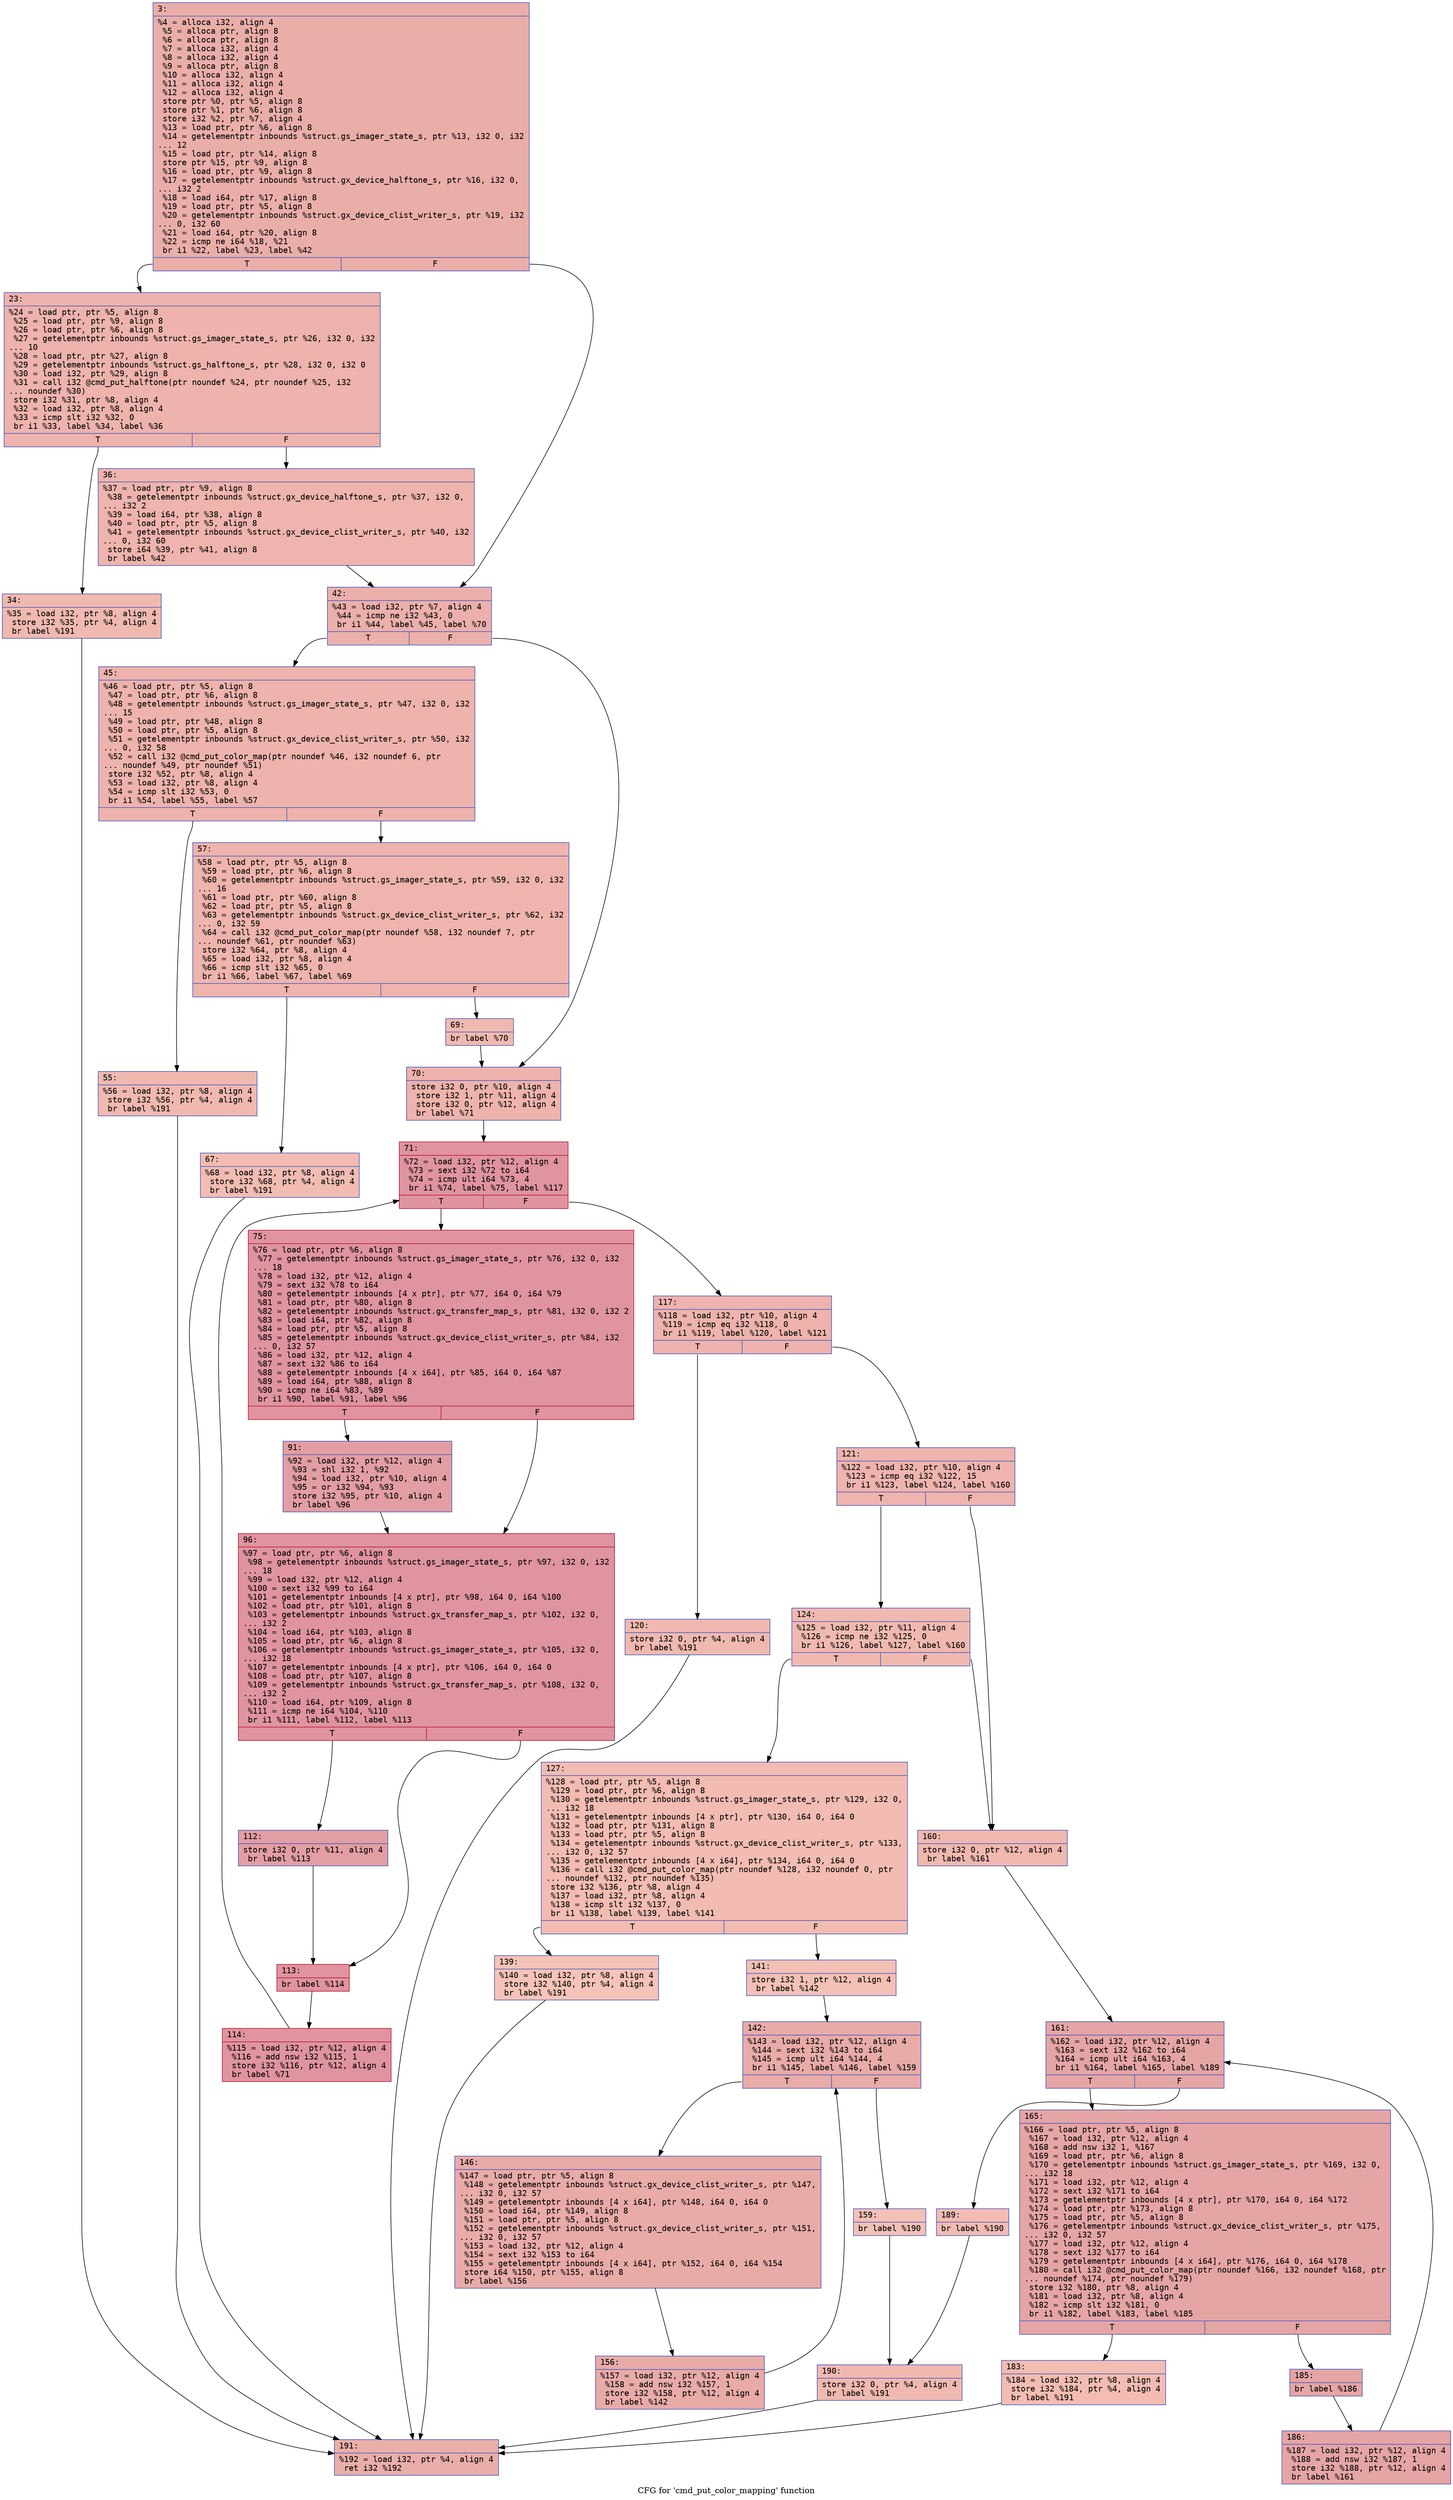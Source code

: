 digraph "CFG for 'cmd_put_color_mapping' function" {
	label="CFG for 'cmd_put_color_mapping' function";

	Node0x600003239a40 [shape=record,color="#3d50c3ff", style=filled, fillcolor="#d0473d70" fontname="Courier",label="{3:\l|  %4 = alloca i32, align 4\l  %5 = alloca ptr, align 8\l  %6 = alloca ptr, align 8\l  %7 = alloca i32, align 4\l  %8 = alloca i32, align 4\l  %9 = alloca ptr, align 8\l  %10 = alloca i32, align 4\l  %11 = alloca i32, align 4\l  %12 = alloca i32, align 4\l  store ptr %0, ptr %5, align 8\l  store ptr %1, ptr %6, align 8\l  store i32 %2, ptr %7, align 4\l  %13 = load ptr, ptr %6, align 8\l  %14 = getelementptr inbounds %struct.gs_imager_state_s, ptr %13, i32 0, i32\l... 12\l  %15 = load ptr, ptr %14, align 8\l  store ptr %15, ptr %9, align 8\l  %16 = load ptr, ptr %9, align 8\l  %17 = getelementptr inbounds %struct.gx_device_halftone_s, ptr %16, i32 0,\l... i32 2\l  %18 = load i64, ptr %17, align 8\l  %19 = load ptr, ptr %5, align 8\l  %20 = getelementptr inbounds %struct.gx_device_clist_writer_s, ptr %19, i32\l... 0, i32 60\l  %21 = load i64, ptr %20, align 8\l  %22 = icmp ne i64 %18, %21\l  br i1 %22, label %23, label %42\l|{<s0>T|<s1>F}}"];
	Node0x600003239a40:s0 -> Node0x600003239db0[tooltip="3 -> 23\nProbability 50.00%" ];
	Node0x600003239a40:s1 -> Node0x600003239ea0[tooltip="3 -> 42\nProbability 50.00%" ];
	Node0x600003239db0 [shape=record,color="#3d50c3ff", style=filled, fillcolor="#d6524470" fontname="Courier",label="{23:\l|  %24 = load ptr, ptr %5, align 8\l  %25 = load ptr, ptr %9, align 8\l  %26 = load ptr, ptr %6, align 8\l  %27 = getelementptr inbounds %struct.gs_imager_state_s, ptr %26, i32 0, i32\l... 10\l  %28 = load ptr, ptr %27, align 8\l  %29 = getelementptr inbounds %struct.gs_halftone_s, ptr %28, i32 0, i32 0\l  %30 = load i32, ptr %29, align 8\l  %31 = call i32 @cmd_put_halftone(ptr noundef %24, ptr noundef %25, i32\l... noundef %30)\l  store i32 %31, ptr %8, align 4\l  %32 = load i32, ptr %8, align 4\l  %33 = icmp slt i32 %32, 0\l  br i1 %33, label %34, label %36\l|{<s0>T|<s1>F}}"];
	Node0x600003239db0:s0 -> Node0x600003239e00[tooltip="23 -> 34\nProbability 37.50%" ];
	Node0x600003239db0:s1 -> Node0x600003239e50[tooltip="23 -> 36\nProbability 62.50%" ];
	Node0x600003239e00 [shape=record,color="#3d50c3ff", style=filled, fillcolor="#de614d70" fontname="Courier",label="{34:\l|  %35 = load i32, ptr %8, align 4\l  store i32 %35, ptr %4, align 4\l  br label %191\l}"];
	Node0x600003239e00 -> Node0x60000323a8f0[tooltip="34 -> 191\nProbability 100.00%" ];
	Node0x600003239e50 [shape=record,color="#3d50c3ff", style=filled, fillcolor="#d8564670" fontname="Courier",label="{36:\l|  %37 = load ptr, ptr %9, align 8\l  %38 = getelementptr inbounds %struct.gx_device_halftone_s, ptr %37, i32 0,\l... i32 2\l  %39 = load i64, ptr %38, align 8\l  %40 = load ptr, ptr %5, align 8\l  %41 = getelementptr inbounds %struct.gx_device_clist_writer_s, ptr %40, i32\l... 0, i32 60\l  store i64 %39, ptr %41, align 8\l  br label %42\l}"];
	Node0x600003239e50 -> Node0x600003239ea0[tooltip="36 -> 42\nProbability 100.00%" ];
	Node0x600003239ea0 [shape=record,color="#3d50c3ff", style=filled, fillcolor="#d24b4070" fontname="Courier",label="{42:\l|  %43 = load i32, ptr %7, align 4\l  %44 = icmp ne i32 %43, 0\l  br i1 %44, label %45, label %70\l|{<s0>T|<s1>F}}"];
	Node0x600003239ea0:s0 -> Node0x600003239ef0[tooltip="42 -> 45\nProbability 62.50%" ];
	Node0x600003239ea0:s1 -> Node0x60000323a080[tooltip="42 -> 70\nProbability 37.50%" ];
	Node0x600003239ef0 [shape=record,color="#3d50c3ff", style=filled, fillcolor="#d6524470" fontname="Courier",label="{45:\l|  %46 = load ptr, ptr %5, align 8\l  %47 = load ptr, ptr %6, align 8\l  %48 = getelementptr inbounds %struct.gs_imager_state_s, ptr %47, i32 0, i32\l... 15\l  %49 = load ptr, ptr %48, align 8\l  %50 = load ptr, ptr %5, align 8\l  %51 = getelementptr inbounds %struct.gx_device_clist_writer_s, ptr %50, i32\l... 0, i32 58\l  %52 = call i32 @cmd_put_color_map(ptr noundef %46, i32 noundef 6, ptr\l... noundef %49, ptr noundef %51)\l  store i32 %52, ptr %8, align 4\l  %53 = load i32, ptr %8, align 4\l  %54 = icmp slt i32 %53, 0\l  br i1 %54, label %55, label %57\l|{<s0>T|<s1>F}}"];
	Node0x600003239ef0:s0 -> Node0x600003239f40[tooltip="45 -> 55\nProbability 37.50%" ];
	Node0x600003239ef0:s1 -> Node0x600003239f90[tooltip="45 -> 57\nProbability 62.50%" ];
	Node0x600003239f40 [shape=record,color="#3d50c3ff", style=filled, fillcolor="#de614d70" fontname="Courier",label="{55:\l|  %56 = load i32, ptr %8, align 4\l  store i32 %56, ptr %4, align 4\l  br label %191\l}"];
	Node0x600003239f40 -> Node0x60000323a8f0[tooltip="55 -> 191\nProbability 100.00%" ];
	Node0x600003239f90 [shape=record,color="#3d50c3ff", style=filled, fillcolor="#d8564670" fontname="Courier",label="{57:\l|  %58 = load ptr, ptr %5, align 8\l  %59 = load ptr, ptr %6, align 8\l  %60 = getelementptr inbounds %struct.gs_imager_state_s, ptr %59, i32 0, i32\l... 16\l  %61 = load ptr, ptr %60, align 8\l  %62 = load ptr, ptr %5, align 8\l  %63 = getelementptr inbounds %struct.gx_device_clist_writer_s, ptr %62, i32\l... 0, i32 59\l  %64 = call i32 @cmd_put_color_map(ptr noundef %58, i32 noundef 7, ptr\l... noundef %61, ptr noundef %63)\l  store i32 %64, ptr %8, align 4\l  %65 = load i32, ptr %8, align 4\l  %66 = icmp slt i32 %65, 0\l  br i1 %66, label %67, label %69\l|{<s0>T|<s1>F}}"];
	Node0x600003239f90:s0 -> Node0x600003239fe0[tooltip="57 -> 67\nProbability 37.50%" ];
	Node0x600003239f90:s1 -> Node0x60000323a030[tooltip="57 -> 69\nProbability 62.50%" ];
	Node0x600003239fe0 [shape=record,color="#3d50c3ff", style=filled, fillcolor="#e1675170" fontname="Courier",label="{67:\l|  %68 = load i32, ptr %8, align 4\l  store i32 %68, ptr %4, align 4\l  br label %191\l}"];
	Node0x600003239fe0 -> Node0x60000323a8f0[tooltip="67 -> 191\nProbability 100.00%" ];
	Node0x60000323a030 [shape=record,color="#3d50c3ff", style=filled, fillcolor="#de614d70" fontname="Courier",label="{69:\l|  br label %70\l}"];
	Node0x60000323a030 -> Node0x60000323a080[tooltip="69 -> 70\nProbability 100.00%" ];
	Node0x60000323a080 [shape=record,color="#3d50c3ff", style=filled, fillcolor="#d6524470" fontname="Courier",label="{70:\l|  store i32 0, ptr %10, align 4\l  store i32 1, ptr %11, align 4\l  store i32 0, ptr %12, align 4\l  br label %71\l}"];
	Node0x60000323a080 -> Node0x60000323a0d0[tooltip="70 -> 71\nProbability 100.00%" ];
	Node0x60000323a0d0 [shape=record,color="#b70d28ff", style=filled, fillcolor="#b70d2870" fontname="Courier",label="{71:\l|  %72 = load i32, ptr %12, align 4\l  %73 = sext i32 %72 to i64\l  %74 = icmp ult i64 %73, 4\l  br i1 %74, label %75, label %117\l|{<s0>T|<s1>F}}"];
	Node0x60000323a0d0:s0 -> Node0x60000323a120[tooltip="71 -> 75\nProbability 96.88%" ];
	Node0x60000323a0d0:s1 -> Node0x60000323a300[tooltip="71 -> 117\nProbability 3.12%" ];
	Node0x60000323a120 [shape=record,color="#b70d28ff", style=filled, fillcolor="#b70d2870" fontname="Courier",label="{75:\l|  %76 = load ptr, ptr %6, align 8\l  %77 = getelementptr inbounds %struct.gs_imager_state_s, ptr %76, i32 0, i32\l... 18\l  %78 = load i32, ptr %12, align 4\l  %79 = sext i32 %78 to i64\l  %80 = getelementptr inbounds [4 x ptr], ptr %77, i64 0, i64 %79\l  %81 = load ptr, ptr %80, align 8\l  %82 = getelementptr inbounds %struct.gx_transfer_map_s, ptr %81, i32 0, i32 2\l  %83 = load i64, ptr %82, align 8\l  %84 = load ptr, ptr %5, align 8\l  %85 = getelementptr inbounds %struct.gx_device_clist_writer_s, ptr %84, i32\l... 0, i32 57\l  %86 = load i32, ptr %12, align 4\l  %87 = sext i32 %86 to i64\l  %88 = getelementptr inbounds [4 x i64], ptr %85, i64 0, i64 %87\l  %89 = load i64, ptr %88, align 8\l  %90 = icmp ne i64 %83, %89\l  br i1 %90, label %91, label %96\l|{<s0>T|<s1>F}}"];
	Node0x60000323a120:s0 -> Node0x60000323a170[tooltip="75 -> 91\nProbability 50.00%" ];
	Node0x60000323a120:s1 -> Node0x60000323a1c0[tooltip="75 -> 96\nProbability 50.00%" ];
	Node0x60000323a170 [shape=record,color="#3d50c3ff", style=filled, fillcolor="#be242e70" fontname="Courier",label="{91:\l|  %92 = load i32, ptr %12, align 4\l  %93 = shl i32 1, %92\l  %94 = load i32, ptr %10, align 4\l  %95 = or i32 %94, %93\l  store i32 %95, ptr %10, align 4\l  br label %96\l}"];
	Node0x60000323a170 -> Node0x60000323a1c0[tooltip="91 -> 96\nProbability 100.00%" ];
	Node0x60000323a1c0 [shape=record,color="#b70d28ff", style=filled, fillcolor="#b70d2870" fontname="Courier",label="{96:\l|  %97 = load ptr, ptr %6, align 8\l  %98 = getelementptr inbounds %struct.gs_imager_state_s, ptr %97, i32 0, i32\l... 18\l  %99 = load i32, ptr %12, align 4\l  %100 = sext i32 %99 to i64\l  %101 = getelementptr inbounds [4 x ptr], ptr %98, i64 0, i64 %100\l  %102 = load ptr, ptr %101, align 8\l  %103 = getelementptr inbounds %struct.gx_transfer_map_s, ptr %102, i32 0,\l... i32 2\l  %104 = load i64, ptr %103, align 8\l  %105 = load ptr, ptr %6, align 8\l  %106 = getelementptr inbounds %struct.gs_imager_state_s, ptr %105, i32 0,\l... i32 18\l  %107 = getelementptr inbounds [4 x ptr], ptr %106, i64 0, i64 0\l  %108 = load ptr, ptr %107, align 8\l  %109 = getelementptr inbounds %struct.gx_transfer_map_s, ptr %108, i32 0,\l... i32 2\l  %110 = load i64, ptr %109, align 8\l  %111 = icmp ne i64 %104, %110\l  br i1 %111, label %112, label %113\l|{<s0>T|<s1>F}}"];
	Node0x60000323a1c0:s0 -> Node0x60000323a210[tooltip="96 -> 112\nProbability 50.00%" ];
	Node0x60000323a1c0:s1 -> Node0x60000323a260[tooltip="96 -> 113\nProbability 50.00%" ];
	Node0x60000323a210 [shape=record,color="#3d50c3ff", style=filled, fillcolor="#be242e70" fontname="Courier",label="{112:\l|  store i32 0, ptr %11, align 4\l  br label %113\l}"];
	Node0x60000323a210 -> Node0x60000323a260[tooltip="112 -> 113\nProbability 100.00%" ];
	Node0x60000323a260 [shape=record,color="#b70d28ff", style=filled, fillcolor="#b70d2870" fontname="Courier",label="{113:\l|  br label %114\l}"];
	Node0x60000323a260 -> Node0x60000323a2b0[tooltip="113 -> 114\nProbability 100.00%" ];
	Node0x60000323a2b0 [shape=record,color="#b70d28ff", style=filled, fillcolor="#b70d2870" fontname="Courier",label="{114:\l|  %115 = load i32, ptr %12, align 4\l  %116 = add nsw i32 %115, 1\l  store i32 %116, ptr %12, align 4\l  br label %71\l}"];
	Node0x60000323a2b0 -> Node0x60000323a0d0[tooltip="114 -> 71\nProbability 100.00%" ];
	Node0x60000323a300 [shape=record,color="#3d50c3ff", style=filled, fillcolor="#d6524470" fontname="Courier",label="{117:\l|  %118 = load i32, ptr %10, align 4\l  %119 = icmp eq i32 %118, 0\l  br i1 %119, label %120, label %121\l|{<s0>T|<s1>F}}"];
	Node0x60000323a300:s0 -> Node0x60000323a350[tooltip="117 -> 120\nProbability 37.50%" ];
	Node0x60000323a300:s1 -> Node0x60000323a3a0[tooltip="117 -> 121\nProbability 62.50%" ];
	Node0x60000323a350 [shape=record,color="#3d50c3ff", style=filled, fillcolor="#de614d70" fontname="Courier",label="{120:\l|  store i32 0, ptr %4, align 4\l  br label %191\l}"];
	Node0x60000323a350 -> Node0x60000323a8f0[tooltip="120 -> 191\nProbability 100.00%" ];
	Node0x60000323a3a0 [shape=record,color="#3d50c3ff", style=filled, fillcolor="#d8564670" fontname="Courier",label="{121:\l|  %122 = load i32, ptr %10, align 4\l  %123 = icmp eq i32 %122, 15\l  br i1 %123, label %124, label %160\l|{<s0>T|<s1>F}}"];
	Node0x60000323a3a0:s0 -> Node0x60000323a3f0[tooltip="121 -> 124\nProbability 50.00%" ];
	Node0x60000323a3a0:s1 -> Node0x60000323a670[tooltip="121 -> 160\nProbability 50.00%" ];
	Node0x60000323a3f0 [shape=record,color="#3d50c3ff", style=filled, fillcolor="#de614d70" fontname="Courier",label="{124:\l|  %125 = load i32, ptr %11, align 4\l  %126 = icmp ne i32 %125, 0\l  br i1 %126, label %127, label %160\l|{<s0>T|<s1>F}}"];
	Node0x60000323a3f0:s0 -> Node0x60000323a440[tooltip="124 -> 127\nProbability 62.50%" ];
	Node0x60000323a3f0:s1 -> Node0x60000323a670[tooltip="124 -> 160\nProbability 37.50%" ];
	Node0x60000323a440 [shape=record,color="#3d50c3ff", style=filled, fillcolor="#e1675170" fontname="Courier",label="{127:\l|  %128 = load ptr, ptr %5, align 8\l  %129 = load ptr, ptr %6, align 8\l  %130 = getelementptr inbounds %struct.gs_imager_state_s, ptr %129, i32 0,\l... i32 18\l  %131 = getelementptr inbounds [4 x ptr], ptr %130, i64 0, i64 0\l  %132 = load ptr, ptr %131, align 8\l  %133 = load ptr, ptr %5, align 8\l  %134 = getelementptr inbounds %struct.gx_device_clist_writer_s, ptr %133,\l... i32 0, i32 57\l  %135 = getelementptr inbounds [4 x i64], ptr %134, i64 0, i64 0\l  %136 = call i32 @cmd_put_color_map(ptr noundef %128, i32 noundef 0, ptr\l... noundef %132, ptr noundef %135)\l  store i32 %136, ptr %8, align 4\l  %137 = load i32, ptr %8, align 4\l  %138 = icmp slt i32 %137, 0\l  br i1 %138, label %139, label %141\l|{<s0>T|<s1>F}}"];
	Node0x60000323a440:s0 -> Node0x60000323a490[tooltip="127 -> 139\nProbability 37.50%" ];
	Node0x60000323a440:s1 -> Node0x60000323a4e0[tooltip="127 -> 141\nProbability 62.50%" ];
	Node0x60000323a490 [shape=record,color="#3d50c3ff", style=filled, fillcolor="#e8765c70" fontname="Courier",label="{139:\l|  %140 = load i32, ptr %8, align 4\l  store i32 %140, ptr %4, align 4\l  br label %191\l}"];
	Node0x60000323a490 -> Node0x60000323a8f0[tooltip="139 -> 191\nProbability 100.00%" ];
	Node0x60000323a4e0 [shape=record,color="#3d50c3ff", style=filled, fillcolor="#e5705870" fontname="Courier",label="{141:\l|  store i32 1, ptr %12, align 4\l  br label %142\l}"];
	Node0x60000323a4e0 -> Node0x60000323a530[tooltip="141 -> 142\nProbability 100.00%" ];
	Node0x60000323a530 [shape=record,color="#3d50c3ff", style=filled, fillcolor="#cc403a70" fontname="Courier",label="{142:\l|  %143 = load i32, ptr %12, align 4\l  %144 = sext i32 %143 to i64\l  %145 = icmp ult i64 %144, 4\l  br i1 %145, label %146, label %159\l|{<s0>T|<s1>F}}"];
	Node0x60000323a530:s0 -> Node0x60000323a580[tooltip="142 -> 146\nProbability 96.88%" ];
	Node0x60000323a530:s1 -> Node0x60000323a620[tooltip="142 -> 159\nProbability 3.12%" ];
	Node0x60000323a580 [shape=record,color="#3d50c3ff", style=filled, fillcolor="#cc403a70" fontname="Courier",label="{146:\l|  %147 = load ptr, ptr %5, align 8\l  %148 = getelementptr inbounds %struct.gx_device_clist_writer_s, ptr %147,\l... i32 0, i32 57\l  %149 = getelementptr inbounds [4 x i64], ptr %148, i64 0, i64 0\l  %150 = load i64, ptr %149, align 8\l  %151 = load ptr, ptr %5, align 8\l  %152 = getelementptr inbounds %struct.gx_device_clist_writer_s, ptr %151,\l... i32 0, i32 57\l  %153 = load i32, ptr %12, align 4\l  %154 = sext i32 %153 to i64\l  %155 = getelementptr inbounds [4 x i64], ptr %152, i64 0, i64 %154\l  store i64 %150, ptr %155, align 8\l  br label %156\l}"];
	Node0x60000323a580 -> Node0x60000323a5d0[tooltip="146 -> 156\nProbability 100.00%" ];
	Node0x60000323a5d0 [shape=record,color="#3d50c3ff", style=filled, fillcolor="#cc403a70" fontname="Courier",label="{156:\l|  %157 = load i32, ptr %12, align 4\l  %158 = add nsw i32 %157, 1\l  store i32 %158, ptr %12, align 4\l  br label %142\l}"];
	Node0x60000323a5d0 -> Node0x60000323a530[tooltip="156 -> 142\nProbability 100.00%" ];
	Node0x60000323a620 [shape=record,color="#3d50c3ff", style=filled, fillcolor="#e5705870" fontname="Courier",label="{159:\l|  br label %190\l}"];
	Node0x60000323a620 -> Node0x60000323a8a0[tooltip="159 -> 190\nProbability 100.00%" ];
	Node0x60000323a670 [shape=record,color="#3d50c3ff", style=filled, fillcolor="#dc5d4a70" fontname="Courier",label="{160:\l|  store i32 0, ptr %12, align 4\l  br label %161\l}"];
	Node0x60000323a670 -> Node0x60000323a6c0[tooltip="160 -> 161\nProbability 100.00%" ];
	Node0x60000323a6c0 [shape=record,color="#3d50c3ff", style=filled, fillcolor="#c5333470" fontname="Courier",label="{161:\l|  %162 = load i32, ptr %12, align 4\l  %163 = sext i32 %162 to i64\l  %164 = icmp ult i64 %163, 4\l  br i1 %164, label %165, label %189\l|{<s0>T|<s1>F}}"];
	Node0x60000323a6c0:s0 -> Node0x60000323a710[tooltip="161 -> 165\nProbability 96.88%" ];
	Node0x60000323a6c0:s1 -> Node0x60000323a850[tooltip="161 -> 189\nProbability 3.12%" ];
	Node0x60000323a710 [shape=record,color="#3d50c3ff", style=filled, fillcolor="#c5333470" fontname="Courier",label="{165:\l|  %166 = load ptr, ptr %5, align 8\l  %167 = load i32, ptr %12, align 4\l  %168 = add nsw i32 1, %167\l  %169 = load ptr, ptr %6, align 8\l  %170 = getelementptr inbounds %struct.gs_imager_state_s, ptr %169, i32 0,\l... i32 18\l  %171 = load i32, ptr %12, align 4\l  %172 = sext i32 %171 to i64\l  %173 = getelementptr inbounds [4 x ptr], ptr %170, i64 0, i64 %172\l  %174 = load ptr, ptr %173, align 8\l  %175 = load ptr, ptr %5, align 8\l  %176 = getelementptr inbounds %struct.gx_device_clist_writer_s, ptr %175,\l... i32 0, i32 57\l  %177 = load i32, ptr %12, align 4\l  %178 = sext i32 %177 to i64\l  %179 = getelementptr inbounds [4 x i64], ptr %176, i64 0, i64 %178\l  %180 = call i32 @cmd_put_color_map(ptr noundef %166, i32 noundef %168, ptr\l... noundef %174, ptr noundef %179)\l  store i32 %180, ptr %8, align 4\l  %181 = load i32, ptr %8, align 4\l  %182 = icmp slt i32 %181, 0\l  br i1 %182, label %183, label %185\l|{<s0>T|<s1>F}}"];
	Node0x60000323a710:s0 -> Node0x60000323a760[tooltip="165 -> 183\nProbability 3.12%" ];
	Node0x60000323a710:s1 -> Node0x60000323a7b0[tooltip="165 -> 185\nProbability 96.88%" ];
	Node0x60000323a760 [shape=record,color="#3d50c3ff", style=filled, fillcolor="#e1675170" fontname="Courier",label="{183:\l|  %184 = load i32, ptr %8, align 4\l  store i32 %184, ptr %4, align 4\l  br label %191\l}"];
	Node0x60000323a760 -> Node0x60000323a8f0[tooltip="183 -> 191\nProbability 100.00%" ];
	Node0x60000323a7b0 [shape=record,color="#3d50c3ff", style=filled, fillcolor="#c5333470" fontname="Courier",label="{185:\l|  br label %186\l}"];
	Node0x60000323a7b0 -> Node0x60000323a800[tooltip="185 -> 186\nProbability 100.00%" ];
	Node0x60000323a800 [shape=record,color="#3d50c3ff", style=filled, fillcolor="#c5333470" fontname="Courier",label="{186:\l|  %187 = load i32, ptr %12, align 4\l  %188 = add nsw i32 %187, 1\l  store i32 %188, ptr %12, align 4\l  br label %161\l}"];
	Node0x60000323a800 -> Node0x60000323a6c0[tooltip="186 -> 161\nProbability 100.00%" ];
	Node0x60000323a850 [shape=record,color="#3d50c3ff", style=filled, fillcolor="#e1675170" fontname="Courier",label="{189:\l|  br label %190\l}"];
	Node0x60000323a850 -> Node0x60000323a8a0[tooltip="189 -> 190\nProbability 100.00%" ];
	Node0x60000323a8a0 [shape=record,color="#3d50c3ff", style=filled, fillcolor="#de614d70" fontname="Courier",label="{190:\l|  store i32 0, ptr %4, align 4\l  br label %191\l}"];
	Node0x60000323a8a0 -> Node0x60000323a8f0[tooltip="190 -> 191\nProbability 100.00%" ];
	Node0x60000323a8f0 [shape=record,color="#3d50c3ff", style=filled, fillcolor="#d0473d70" fontname="Courier",label="{191:\l|  %192 = load i32, ptr %4, align 4\l  ret i32 %192\l}"];
}
